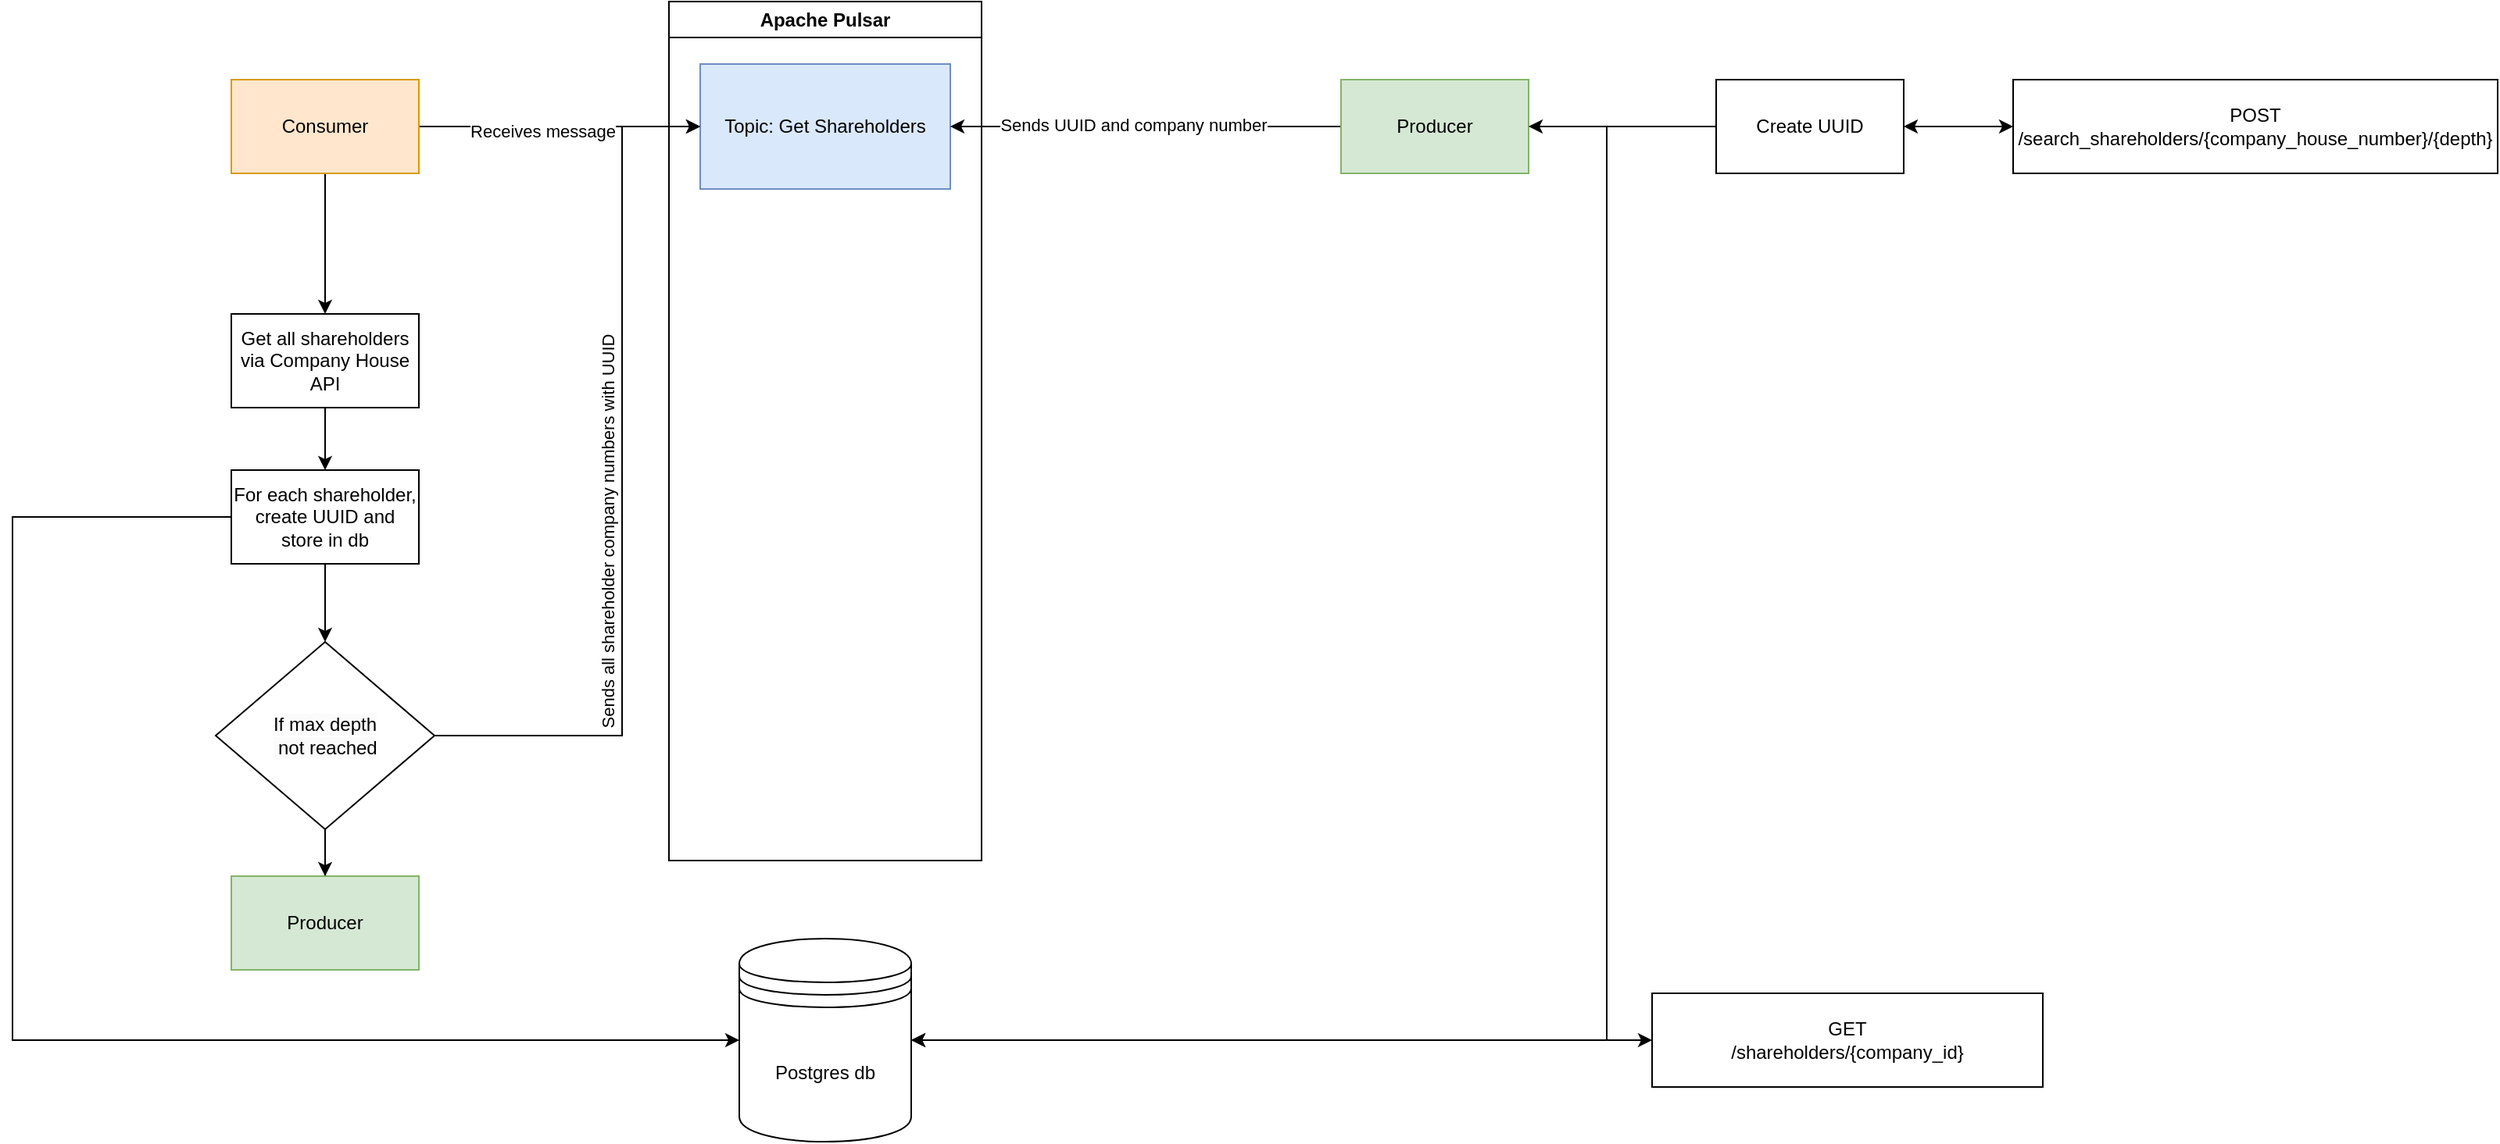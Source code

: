 <mxfile version="24.7.17">
  <diagram name="Page-1" id="Ka25K-KbN1wYNjouy_Eg">
    <mxGraphModel dx="2605" dy="1627" grid="1" gridSize="10" guides="1" tooltips="1" connect="1" arrows="1" fold="1" page="1" pageScale="1" pageWidth="1169" pageHeight="827" math="0" shadow="0">
      <root>
        <mxCell id="0" />
        <mxCell id="1" parent="0" />
        <mxCell id="SF5nNSYBkdqllCLN0pOR-24" value="Apache Pulsar" style="swimlane;whiteSpace=wrap;html=1;" vertex="1" parent="1">
          <mxGeometry x="240" y="-720" width="200" height="550" as="geometry" />
        </mxCell>
        <mxCell id="SF5nNSYBkdqllCLN0pOR-25" value="Topic: Get Shareholders" style="rounded=0;whiteSpace=wrap;html=1;fillColor=#dae8fc;strokeColor=#6c8ebf;" vertex="1" parent="SF5nNSYBkdqllCLN0pOR-24">
          <mxGeometry x="20" y="40" width="160" height="80" as="geometry" />
        </mxCell>
        <mxCell id="SF5nNSYBkdqllCLN0pOR-29" value="POST&lt;br&gt;&lt;div&gt;/search_shareholders/{company_house_number}/{depth}&lt;/div&gt;" style="rounded=0;whiteSpace=wrap;html=1;" vertex="1" parent="1">
          <mxGeometry x="1100" y="-670" width="310" height="60" as="geometry" />
        </mxCell>
        <mxCell id="SF5nNSYBkdqllCLN0pOR-38" style="edgeStyle=orthogonalEdgeStyle;rounded=0;orthogonalLoop=1;jettySize=auto;html=1;entryX=1;entryY=0.5;entryDx=0;entryDy=0;" edge="1" parent="1" source="SF5nNSYBkdqllCLN0pOR-31" target="SF5nNSYBkdqllCLN0pOR-25">
          <mxGeometry relative="1" as="geometry" />
        </mxCell>
        <mxCell id="SF5nNSYBkdqllCLN0pOR-39" value="Sends UUID and company number" style="edgeLabel;html=1;align=center;verticalAlign=middle;resizable=0;points=[];" vertex="1" connectable="0" parent="SF5nNSYBkdqllCLN0pOR-38">
          <mxGeometry x="0.069" y="-1" relative="1" as="geometry">
            <mxPoint as="offset" />
          </mxGeometry>
        </mxCell>
        <mxCell id="SF5nNSYBkdqllCLN0pOR-31" value="Producer" style="rounded=0;whiteSpace=wrap;html=1;fillColor=#d5e8d4;strokeColor=#82b366;" vertex="1" parent="1">
          <mxGeometry x="670" y="-670" width="120" height="60" as="geometry" />
        </mxCell>
        <mxCell id="SF5nNSYBkdqllCLN0pOR-35" style="edgeStyle=orthogonalEdgeStyle;rounded=0;orthogonalLoop=1;jettySize=auto;html=1;" edge="1" parent="1" source="SF5nNSYBkdqllCLN0pOR-34" target="SF5nNSYBkdqllCLN0pOR-25">
          <mxGeometry relative="1" as="geometry" />
        </mxCell>
        <mxCell id="SF5nNSYBkdqllCLN0pOR-36" value="Receives message" style="edgeLabel;html=1;align=center;verticalAlign=middle;resizable=0;points=[];" vertex="1" connectable="0" parent="SF5nNSYBkdqllCLN0pOR-35">
          <mxGeometry x="-0.128" y="-3" relative="1" as="geometry">
            <mxPoint as="offset" />
          </mxGeometry>
        </mxCell>
        <mxCell id="SF5nNSYBkdqllCLN0pOR-67" style="edgeStyle=orthogonalEdgeStyle;rounded=0;orthogonalLoop=1;jettySize=auto;html=1;" edge="1" parent="1" source="SF5nNSYBkdqllCLN0pOR-34" target="SF5nNSYBkdqllCLN0pOR-41">
          <mxGeometry relative="1" as="geometry" />
        </mxCell>
        <mxCell id="SF5nNSYBkdqllCLN0pOR-34" value="Consumer" style="rounded=0;whiteSpace=wrap;html=1;fillColor=#ffe6cc;strokeColor=#d79b00;" vertex="1" parent="1">
          <mxGeometry x="-40" y="-670" width="120" height="60" as="geometry" />
        </mxCell>
        <mxCell id="SF5nNSYBkdqllCLN0pOR-73" style="edgeStyle=orthogonalEdgeStyle;rounded=0;orthogonalLoop=1;jettySize=auto;html=1;" edge="1" parent="1" source="SF5nNSYBkdqllCLN0pOR-41" target="SF5nNSYBkdqllCLN0pOR-68">
          <mxGeometry relative="1" as="geometry" />
        </mxCell>
        <mxCell id="SF5nNSYBkdqllCLN0pOR-41" value="Get all shareholders via Company House API" style="rounded=0;whiteSpace=wrap;html=1;" vertex="1" parent="1">
          <mxGeometry x="-40" y="-520" width="120" height="60" as="geometry" />
        </mxCell>
        <mxCell id="SF5nNSYBkdqllCLN0pOR-45" value="Postgres db" style="shape=datastore;whiteSpace=wrap;html=1;" vertex="1" parent="1">
          <mxGeometry x="285" y="-120" width="110" height="130" as="geometry" />
        </mxCell>
        <mxCell id="SF5nNSYBkdqllCLN0pOR-51" style="edgeStyle=orthogonalEdgeStyle;rounded=0;orthogonalLoop=1;jettySize=auto;html=1;entryX=0;entryY=0.5;entryDx=0;entryDy=0;" edge="1" parent="1" source="SF5nNSYBkdqllCLN0pOR-50" target="SF5nNSYBkdqllCLN0pOR-25">
          <mxGeometry relative="1" as="geometry">
            <Array as="points">
              <mxPoint x="210" y="-250" />
              <mxPoint x="210" y="-640" />
            </Array>
          </mxGeometry>
        </mxCell>
        <mxCell id="SF5nNSYBkdqllCLN0pOR-52" value="Sends all shareholder company numbers with UUID" style="edgeLabel;html=1;align=center;verticalAlign=middle;resizable=0;points=[];rotation=-90;" vertex="1" connectable="0" parent="SF5nNSYBkdqllCLN0pOR-51">
          <mxGeometry x="-0.749" y="-3" relative="1" as="geometry">
            <mxPoint x="180" y="-133" as="offset" />
          </mxGeometry>
        </mxCell>
        <mxCell id="SF5nNSYBkdqllCLN0pOR-50" value="Producer" style="rounded=0;whiteSpace=wrap;html=1;fillColor=#d5e8d4;strokeColor=#82b366;" vertex="1" parent="1">
          <mxGeometry x="-40" y="-160" width="120" height="60" as="geometry" />
        </mxCell>
        <mxCell id="SF5nNSYBkdqllCLN0pOR-56" style="edgeStyle=orthogonalEdgeStyle;rounded=0;orthogonalLoop=1;jettySize=auto;html=1;entryX=0.5;entryY=0;entryDx=0;entryDy=0;" edge="1" parent="1" source="SF5nNSYBkdqllCLN0pOR-54" target="SF5nNSYBkdqllCLN0pOR-50">
          <mxGeometry relative="1" as="geometry" />
        </mxCell>
        <mxCell id="SF5nNSYBkdqllCLN0pOR-54" value="&lt;br&gt;&lt;span style=&quot;color: rgb(0, 0, 0); font-family: Helvetica; font-size: 12px; font-style: normal; font-variant-ligatures: normal; font-variant-caps: normal; font-weight: 400; letter-spacing: normal; orphans: 2; text-align: center; text-indent: 0px; text-transform: none; widows: 2; word-spacing: 0px; -webkit-text-stroke-width: 0px; white-space: normal; background-color: rgb(251, 251, 251); text-decoration-thickness: initial; text-decoration-style: initial; text-decoration-color: initial; display: inline !important; float: none;&quot;&gt;If max depth&lt;/span&gt;&lt;div&gt;&lt;span style=&quot;color: rgb(0, 0, 0); font-family: Helvetica; font-size: 12px; font-style: normal; font-variant-ligatures: normal; font-variant-caps: normal; font-weight: 400; letter-spacing: normal; orphans: 2; text-align: center; text-indent: 0px; text-transform: none; widows: 2; word-spacing: 0px; -webkit-text-stroke-width: 0px; white-space: normal; background-color: rgb(251, 251, 251); text-decoration-thickness: initial; text-decoration-style: initial; text-decoration-color: initial; display: inline !important; float: none;&quot;&gt;&amp;nbsp;not reached&lt;/span&gt;&lt;br&gt;&lt;br&gt;&lt;/div&gt;" style="shape=rhombus;html=1;dashed=0;whiteSpace=wrap;perimeter=rhombusPerimeter;" vertex="1" parent="1">
          <mxGeometry x="-50" y="-310" width="140" height="120" as="geometry" />
        </mxCell>
        <mxCell id="SF5nNSYBkdqllCLN0pOR-57" value="GET&lt;br&gt;&lt;div&gt;/shareholders/{company_id}&lt;/div&gt;" style="rounded=0;whiteSpace=wrap;html=1;" vertex="1" parent="1">
          <mxGeometry x="869" y="-85" width="250" height="60" as="geometry" />
        </mxCell>
        <mxCell id="SF5nNSYBkdqllCLN0pOR-59" value="" style="endArrow=classic;startArrow=classic;html=1;rounded=0;entryX=0;entryY=0.5;entryDx=0;entryDy=0;exitX=1;exitY=0.5;exitDx=0;exitDy=0;" edge="1" parent="1" source="SF5nNSYBkdqllCLN0pOR-45" target="SF5nNSYBkdqllCLN0pOR-57">
          <mxGeometry width="50" height="50" relative="1" as="geometry">
            <mxPoint x="520" y="-40" as="sourcePoint" />
            <mxPoint x="570" y="-90" as="targetPoint" />
          </mxGeometry>
        </mxCell>
        <mxCell id="SF5nNSYBkdqllCLN0pOR-64" style="edgeStyle=orthogonalEdgeStyle;rounded=0;orthogonalLoop=1;jettySize=auto;html=1;entryX=1;entryY=0.5;entryDx=0;entryDy=0;" edge="1" parent="1" source="SF5nNSYBkdqllCLN0pOR-60" target="SF5nNSYBkdqllCLN0pOR-45">
          <mxGeometry relative="1" as="geometry">
            <Array as="points">
              <mxPoint x="840" y="-640" />
              <mxPoint x="840" y="-55" />
            </Array>
          </mxGeometry>
        </mxCell>
        <mxCell id="SF5nNSYBkdqllCLN0pOR-65" style="edgeStyle=orthogonalEdgeStyle;rounded=0;orthogonalLoop=1;jettySize=auto;html=1;" edge="1" parent="1" source="SF5nNSYBkdqllCLN0pOR-60" target="SF5nNSYBkdqllCLN0pOR-31">
          <mxGeometry relative="1" as="geometry" />
        </mxCell>
        <mxCell id="SF5nNSYBkdqllCLN0pOR-60" value="Create UUID" style="rounded=0;whiteSpace=wrap;html=1;" vertex="1" parent="1">
          <mxGeometry x="910" y="-670" width="120" height="60" as="geometry" />
        </mxCell>
        <mxCell id="SF5nNSYBkdqllCLN0pOR-70" style="edgeStyle=orthogonalEdgeStyle;rounded=0;orthogonalLoop=1;jettySize=auto;html=1;entryX=0;entryY=0.5;entryDx=0;entryDy=0;" edge="1" parent="1" source="SF5nNSYBkdqllCLN0pOR-68" target="SF5nNSYBkdqllCLN0pOR-45">
          <mxGeometry relative="1" as="geometry">
            <Array as="points">
              <mxPoint x="-180" y="-55" />
            </Array>
          </mxGeometry>
        </mxCell>
        <mxCell id="SF5nNSYBkdqllCLN0pOR-72" style="edgeStyle=orthogonalEdgeStyle;rounded=0;orthogonalLoop=1;jettySize=auto;html=1;entryX=0.5;entryY=0;entryDx=0;entryDy=0;" edge="1" parent="1" source="SF5nNSYBkdqllCLN0pOR-68" target="SF5nNSYBkdqllCLN0pOR-54">
          <mxGeometry relative="1" as="geometry" />
        </mxCell>
        <mxCell id="SF5nNSYBkdqllCLN0pOR-68" value="For each shareholder, create UUID and store in db" style="rounded=0;whiteSpace=wrap;html=1;" vertex="1" parent="1">
          <mxGeometry x="-40" y="-420" width="120" height="60" as="geometry" />
        </mxCell>
        <mxCell id="SF5nNSYBkdqllCLN0pOR-74" value="" style="endArrow=classic;startArrow=classic;html=1;rounded=0;exitX=1;exitY=0.5;exitDx=0;exitDy=0;entryX=0;entryY=0.5;entryDx=0;entryDy=0;" edge="1" parent="1" source="SF5nNSYBkdqllCLN0pOR-60" target="SF5nNSYBkdqllCLN0pOR-29">
          <mxGeometry width="50" height="50" relative="1" as="geometry">
            <mxPoint x="1090" y="-490" as="sourcePoint" />
            <mxPoint x="1140" y="-540" as="targetPoint" />
          </mxGeometry>
        </mxCell>
      </root>
    </mxGraphModel>
  </diagram>
</mxfile>
